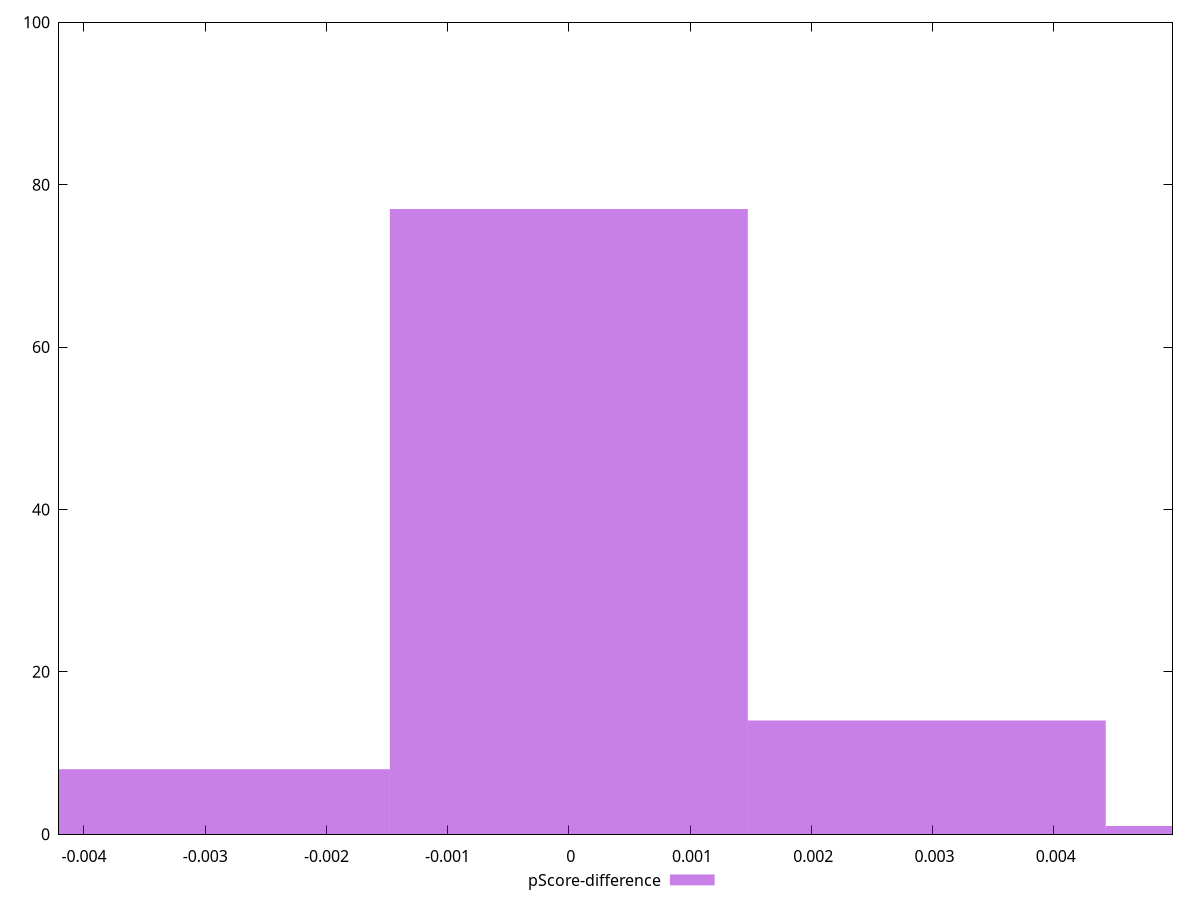 reset

$pScoreDifference <<EOF
0 77
-0.0029527766171939776 8
0.0029527766171939776 14
0.005905553234387955 1
EOF

set key outside below
set boxwidth 0.0029527766171939776
set xrange [-0.004205867824642856:0.004980020375018268]
set yrange [0:100]
set trange [0:100]
set style fill transparent solid 0.5 noborder
set terminal svg size 640, 490 enhanced background rgb 'white'
set output "report_00013_2021-02-09T12-04-24.940Z/estimated-input-latency/samples/pages/pScore-difference/histogram.svg"

plot $pScoreDifference title "pScore-difference" with boxes

reset
